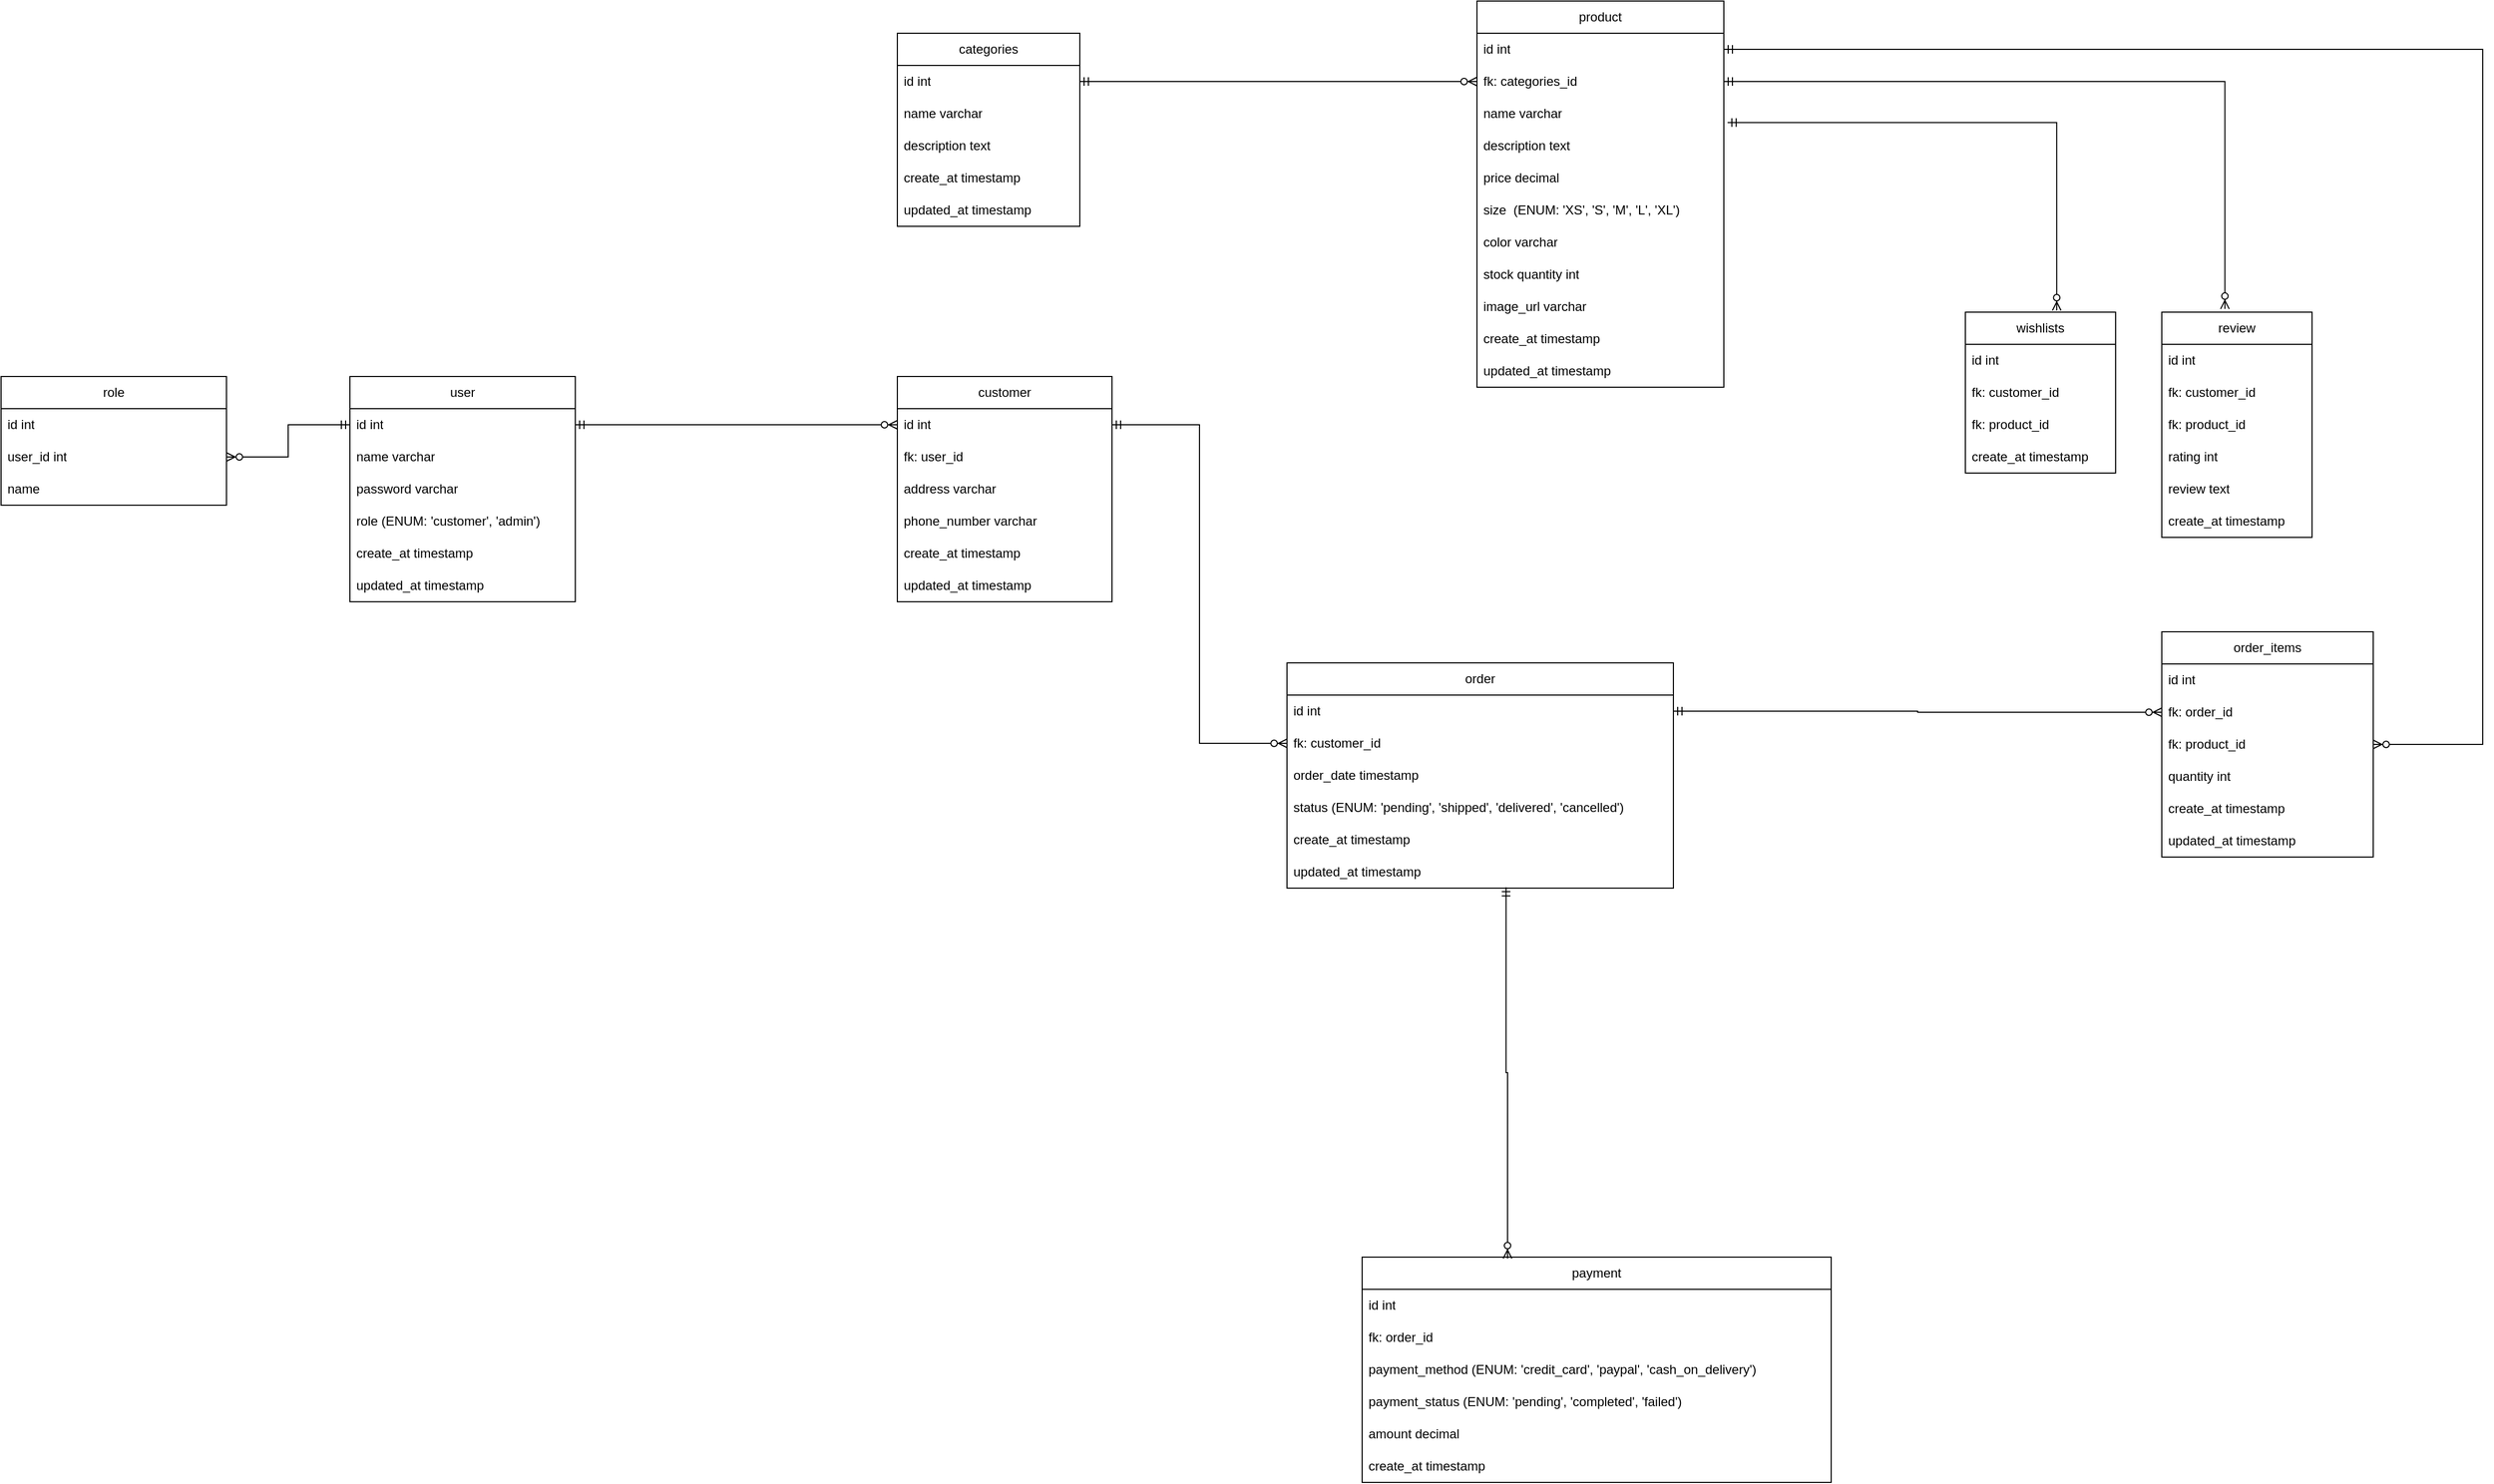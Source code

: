 <mxfile>
    <diagram name="Page-1" id="2ucqEX4kBx3kBsvesbxp">
        <mxGraphModel dx="1732" dy="632" grid="0" gridSize="10" guides="1" tooltips="1" connect="1" arrows="1" fold="1" page="0" pageScale="1" pageWidth="850" pageHeight="1100" math="0" shadow="0">
            <root>
                <mxCell id="0"/>
                <mxCell id="1" parent="0"/>
                <mxCell id="3rfZBFoBt5_baUSDLI07-3" value="user" style="swimlane;fontStyle=0;childLayout=stackLayout;horizontal=1;startSize=30;horizontalStack=0;resizeParent=1;resizeParentMax=0;resizeLast=0;collapsible=1;marginBottom=0;whiteSpace=wrap;html=1;" parent="1" vertex="1">
                    <mxGeometry x="-550" y="600" width="210" height="210" as="geometry"/>
                </mxCell>
                <mxCell id="3rfZBFoBt5_baUSDLI07-4" value="id int" style="text;strokeColor=none;fillColor=none;align=left;verticalAlign=middle;spacingLeft=4;spacingRight=4;overflow=hidden;points=[[0,0.5],[1,0.5]];portConstraint=eastwest;rotatable=0;whiteSpace=wrap;html=1;" parent="3rfZBFoBt5_baUSDLI07-3" vertex="1">
                    <mxGeometry y="30" width="210" height="30" as="geometry"/>
                </mxCell>
                <mxCell id="3rfZBFoBt5_baUSDLI07-5" value="name varchar" style="text;strokeColor=none;fillColor=none;align=left;verticalAlign=middle;spacingLeft=4;spacingRight=4;overflow=hidden;points=[[0,0.5],[1,0.5]];portConstraint=eastwest;rotatable=0;whiteSpace=wrap;html=1;" parent="3rfZBFoBt5_baUSDLI07-3" vertex="1">
                    <mxGeometry y="60" width="210" height="30" as="geometry"/>
                </mxCell>
                <mxCell id="3rfZBFoBt5_baUSDLI07-6" value="password varchar" style="text;strokeColor=none;fillColor=none;align=left;verticalAlign=middle;spacingLeft=4;spacingRight=4;overflow=hidden;points=[[0,0.5],[1,0.5]];portConstraint=eastwest;rotatable=0;whiteSpace=wrap;html=1;" parent="3rfZBFoBt5_baUSDLI07-3" vertex="1">
                    <mxGeometry y="90" width="210" height="30" as="geometry"/>
                </mxCell>
                <mxCell id="3rfZBFoBt5_baUSDLI07-7" value="role&amp;nbsp;(ENUM: 'customer', 'admin') " style="text;strokeColor=none;fillColor=none;align=left;verticalAlign=middle;spacingLeft=4;spacingRight=4;overflow=hidden;points=[[0,0.5],[1,0.5]];portConstraint=eastwest;rotatable=0;whiteSpace=wrap;html=1;" parent="3rfZBFoBt5_baUSDLI07-3" vertex="1">
                    <mxGeometry y="120" width="210" height="30" as="geometry"/>
                </mxCell>
                <mxCell id="3rfZBFoBt5_baUSDLI07-8" value="create_at timestamp" style="text;strokeColor=none;fillColor=none;align=left;verticalAlign=middle;spacingLeft=4;spacingRight=4;overflow=hidden;points=[[0,0.5],[1,0.5]];portConstraint=eastwest;rotatable=0;whiteSpace=wrap;html=1;" parent="3rfZBFoBt5_baUSDLI07-3" vertex="1">
                    <mxGeometry y="150" width="210" height="30" as="geometry"/>
                </mxCell>
                <mxCell id="3rfZBFoBt5_baUSDLI07-9" value="updated_at timestamp" style="text;strokeColor=none;fillColor=none;align=left;verticalAlign=middle;spacingLeft=4;spacingRight=4;overflow=hidden;points=[[0,0.5],[1,0.5]];portConstraint=eastwest;rotatable=0;whiteSpace=wrap;html=1;" parent="3rfZBFoBt5_baUSDLI07-3" vertex="1">
                    <mxGeometry y="180" width="210" height="30" as="geometry"/>
                </mxCell>
                <mxCell id="3rfZBFoBt5_baUSDLI07-10" value="product" style="swimlane;fontStyle=0;childLayout=stackLayout;horizontal=1;startSize=30;horizontalStack=0;resizeParent=1;resizeParentMax=0;resizeLast=0;collapsible=1;marginBottom=0;whiteSpace=wrap;html=1;" parent="1" vertex="1">
                    <mxGeometry x="500" y="250" width="230" height="360" as="geometry"/>
                </mxCell>
                <mxCell id="3rfZBFoBt5_baUSDLI07-11" value="id int" style="text;strokeColor=none;fillColor=none;align=left;verticalAlign=middle;spacingLeft=4;spacingRight=4;overflow=hidden;points=[[0,0.5],[1,0.5]];portConstraint=eastwest;rotatable=0;whiteSpace=wrap;html=1;" parent="3rfZBFoBt5_baUSDLI07-10" vertex="1">
                    <mxGeometry y="30" width="230" height="30" as="geometry"/>
                </mxCell>
                <mxCell id="3rfZBFoBt5_baUSDLI07-16" value="fk: categories_id" style="text;strokeColor=none;fillColor=none;align=left;verticalAlign=middle;spacingLeft=4;spacingRight=4;overflow=hidden;points=[[0,0.5],[1,0.5]];portConstraint=eastwest;rotatable=0;whiteSpace=wrap;html=1;" parent="3rfZBFoBt5_baUSDLI07-10" vertex="1">
                    <mxGeometry y="60" width="230" height="30" as="geometry"/>
                </mxCell>
                <mxCell id="3rfZBFoBt5_baUSDLI07-13" value="name varchar" style="text;strokeColor=none;fillColor=none;align=left;verticalAlign=middle;spacingLeft=4;spacingRight=4;overflow=hidden;points=[[0,0.5],[1,0.5]];portConstraint=eastwest;rotatable=0;whiteSpace=wrap;html=1;" parent="3rfZBFoBt5_baUSDLI07-10" vertex="1">
                    <mxGeometry y="90" width="230" height="30" as="geometry"/>
                </mxCell>
                <mxCell id="3rfZBFoBt5_baUSDLI07-14" value="description text" style="text;strokeColor=none;fillColor=none;align=left;verticalAlign=middle;spacingLeft=4;spacingRight=4;overflow=hidden;points=[[0,0.5],[1,0.5]];portConstraint=eastwest;rotatable=0;whiteSpace=wrap;html=1;" parent="3rfZBFoBt5_baUSDLI07-10" vertex="1">
                    <mxGeometry y="120" width="230" height="30" as="geometry"/>
                </mxCell>
                <mxCell id="3rfZBFoBt5_baUSDLI07-15" value="price decimal" style="text;strokeColor=none;fillColor=none;align=left;verticalAlign=middle;spacingLeft=4;spacingRight=4;overflow=hidden;points=[[0,0.5],[1,0.5]];portConstraint=eastwest;rotatable=0;whiteSpace=wrap;html=1;" parent="3rfZBFoBt5_baUSDLI07-10" vertex="1">
                    <mxGeometry y="150" width="230" height="30" as="geometry"/>
                </mxCell>
                <mxCell id="3rfZBFoBt5_baUSDLI07-38" value="size&amp;nbsp; (ENUM: 'XS', 'S', 'M', 'L', 'XL')" style="text;strokeColor=none;fillColor=none;align=left;verticalAlign=middle;spacingLeft=4;spacingRight=4;overflow=hidden;points=[[0,0.5],[1,0.5]];portConstraint=eastwest;rotatable=0;whiteSpace=wrap;html=1;" parent="3rfZBFoBt5_baUSDLI07-10" vertex="1">
                    <mxGeometry y="180" width="230" height="30" as="geometry"/>
                </mxCell>
                <mxCell id="3rfZBFoBt5_baUSDLI07-39" value="color varchar" style="text;strokeColor=none;fillColor=none;align=left;verticalAlign=middle;spacingLeft=4;spacingRight=4;overflow=hidden;points=[[0,0.5],[1,0.5]];portConstraint=eastwest;rotatable=0;whiteSpace=wrap;html=1;" parent="3rfZBFoBt5_baUSDLI07-10" vertex="1">
                    <mxGeometry y="210" width="230" height="30" as="geometry"/>
                </mxCell>
                <mxCell id="3rfZBFoBt5_baUSDLI07-40" value="stock quantity int" style="text;strokeColor=none;fillColor=none;align=left;verticalAlign=middle;spacingLeft=4;spacingRight=4;overflow=hidden;points=[[0,0.5],[1,0.5]];portConstraint=eastwest;rotatable=0;whiteSpace=wrap;html=1;" parent="3rfZBFoBt5_baUSDLI07-10" vertex="1">
                    <mxGeometry y="240" width="230" height="30" as="geometry"/>
                </mxCell>
                <mxCell id="3rfZBFoBt5_baUSDLI07-41" value="image_url varchar" style="text;strokeColor=none;fillColor=none;align=left;verticalAlign=middle;spacingLeft=4;spacingRight=4;overflow=hidden;points=[[0,0.5],[1,0.5]];portConstraint=eastwest;rotatable=0;whiteSpace=wrap;html=1;" parent="3rfZBFoBt5_baUSDLI07-10" vertex="1">
                    <mxGeometry y="270" width="230" height="30" as="geometry"/>
                </mxCell>
                <mxCell id="3rfZBFoBt5_baUSDLI07-43" value="create_at timestamp" style="text;strokeColor=none;fillColor=none;align=left;verticalAlign=middle;spacingLeft=4;spacingRight=4;overflow=hidden;points=[[0,0.5],[1,0.5]];portConstraint=eastwest;rotatable=0;whiteSpace=wrap;html=1;" parent="3rfZBFoBt5_baUSDLI07-10" vertex="1">
                    <mxGeometry y="300" width="230" height="30" as="geometry"/>
                </mxCell>
                <mxCell id="3rfZBFoBt5_baUSDLI07-44" value="updated_at timestamp" style="text;strokeColor=none;fillColor=none;align=left;verticalAlign=middle;spacingLeft=4;spacingRight=4;overflow=hidden;points=[[0,0.5],[1,0.5]];portConstraint=eastwest;rotatable=0;whiteSpace=wrap;html=1;" parent="3rfZBFoBt5_baUSDLI07-10" vertex="1">
                    <mxGeometry y="330" width="230" height="30" as="geometry"/>
                </mxCell>
                <mxCell id="3rfZBFoBt5_baUSDLI07-17" value="categories" style="swimlane;fontStyle=0;childLayout=stackLayout;horizontal=1;startSize=30;horizontalStack=0;resizeParent=1;resizeParentMax=0;resizeLast=0;collapsible=1;marginBottom=0;whiteSpace=wrap;html=1;" parent="1" vertex="1">
                    <mxGeometry x="-40" y="280" width="170" height="180" as="geometry"/>
                </mxCell>
                <mxCell id="3rfZBFoBt5_baUSDLI07-18" value="id int" style="text;strokeColor=none;fillColor=none;align=left;verticalAlign=middle;spacingLeft=4;spacingRight=4;overflow=hidden;points=[[0,0.5],[1,0.5]];portConstraint=eastwest;rotatable=0;whiteSpace=wrap;html=1;" parent="3rfZBFoBt5_baUSDLI07-17" vertex="1">
                    <mxGeometry y="30" width="170" height="30" as="geometry"/>
                </mxCell>
                <mxCell id="3rfZBFoBt5_baUSDLI07-19" value="name varchar" style="text;strokeColor=none;fillColor=none;align=left;verticalAlign=middle;spacingLeft=4;spacingRight=4;overflow=hidden;points=[[0,0.5],[1,0.5]];portConstraint=eastwest;rotatable=0;whiteSpace=wrap;html=1;" parent="3rfZBFoBt5_baUSDLI07-17" vertex="1">
                    <mxGeometry y="60" width="170" height="30" as="geometry"/>
                </mxCell>
                <mxCell id="3rfZBFoBt5_baUSDLI07-20" value="description text" style="text;strokeColor=none;fillColor=none;align=left;verticalAlign=middle;spacingLeft=4;spacingRight=4;overflow=hidden;points=[[0,0.5],[1,0.5]];portConstraint=eastwest;rotatable=0;whiteSpace=wrap;html=1;" parent="3rfZBFoBt5_baUSDLI07-17" vertex="1">
                    <mxGeometry y="90" width="170" height="30" as="geometry"/>
                </mxCell>
                <mxCell id="3rfZBFoBt5_baUSDLI07-21" value="create_at timestamp" style="text;strokeColor=none;fillColor=none;align=left;verticalAlign=middle;spacingLeft=4;spacingRight=4;overflow=hidden;points=[[0,0.5],[1,0.5]];portConstraint=eastwest;rotatable=0;whiteSpace=wrap;html=1;" parent="3rfZBFoBt5_baUSDLI07-17" vertex="1">
                    <mxGeometry y="120" width="170" height="30" as="geometry"/>
                </mxCell>
                <mxCell id="3rfZBFoBt5_baUSDLI07-22" value="updated_at timestamp" style="text;strokeColor=none;fillColor=none;align=left;verticalAlign=middle;spacingLeft=4;spacingRight=4;overflow=hidden;points=[[0,0.5],[1,0.5]];portConstraint=eastwest;rotatable=0;whiteSpace=wrap;html=1;" parent="3rfZBFoBt5_baUSDLI07-17" vertex="1">
                    <mxGeometry y="150" width="170" height="30" as="geometry"/>
                </mxCell>
                <mxCell id="3rfZBFoBt5_baUSDLI07-37" value="" style="edgeStyle=orthogonalEdgeStyle;fontSize=12;html=1;endArrow=ERzeroToMany;startArrow=ERmandOne;rounded=0;entryX=0;entryY=0.5;entryDx=0;entryDy=0;exitX=1;exitY=0.5;exitDx=0;exitDy=0;" parent="1" source="3rfZBFoBt5_baUSDLI07-18" target="3rfZBFoBt5_baUSDLI07-16" edge="1">
                    <mxGeometry width="100" height="100" relative="1" as="geometry">
                        <mxPoint x="370" y="540" as="sourcePoint"/>
                        <mxPoint x="510" y="470" as="targetPoint"/>
                    </mxGeometry>
                </mxCell>
                <mxCell id="3rfZBFoBt5_baUSDLI07-45" value="customer" style="swimlane;fontStyle=0;childLayout=stackLayout;horizontal=1;startSize=30;horizontalStack=0;resizeParent=1;resizeParentMax=0;resizeLast=0;collapsible=1;marginBottom=0;whiteSpace=wrap;html=1;" parent="1" vertex="1">
                    <mxGeometry x="-40" y="600" width="200" height="210" as="geometry"/>
                </mxCell>
                <mxCell id="3rfZBFoBt5_baUSDLI07-46" value="id int" style="text;strokeColor=none;fillColor=none;align=left;verticalAlign=middle;spacingLeft=4;spacingRight=4;overflow=hidden;points=[[0,0.5],[1,0.5]];portConstraint=eastwest;rotatable=0;whiteSpace=wrap;html=1;" parent="3rfZBFoBt5_baUSDLI07-45" vertex="1">
                    <mxGeometry y="30" width="200" height="30" as="geometry"/>
                </mxCell>
                <mxCell id="3rfZBFoBt5_baUSDLI07-52" value="fk: user_id" style="text;strokeColor=none;fillColor=none;align=left;verticalAlign=middle;spacingLeft=4;spacingRight=4;overflow=hidden;points=[[0,0.5],[1,0.5]];portConstraint=eastwest;rotatable=0;whiteSpace=wrap;html=1;" parent="3rfZBFoBt5_baUSDLI07-45" vertex="1">
                    <mxGeometry y="60" width="200" height="30" as="geometry"/>
                </mxCell>
                <mxCell id="3rfZBFoBt5_baUSDLI07-47" value="address varchar" style="text;strokeColor=none;fillColor=none;align=left;verticalAlign=middle;spacingLeft=4;spacingRight=4;overflow=hidden;points=[[0,0.5],[1,0.5]];portConstraint=eastwest;rotatable=0;whiteSpace=wrap;html=1;" parent="3rfZBFoBt5_baUSDLI07-45" vertex="1">
                    <mxGeometry y="90" width="200" height="30" as="geometry"/>
                </mxCell>
                <mxCell id="3rfZBFoBt5_baUSDLI07-48" value="phone_number varchar" style="text;strokeColor=none;fillColor=none;align=left;verticalAlign=middle;spacingLeft=4;spacingRight=4;overflow=hidden;points=[[0,0.5],[1,0.5]];portConstraint=eastwest;rotatable=0;whiteSpace=wrap;html=1;" parent="3rfZBFoBt5_baUSDLI07-45" vertex="1">
                    <mxGeometry y="120" width="200" height="30" as="geometry"/>
                </mxCell>
                <mxCell id="3rfZBFoBt5_baUSDLI07-50" value="create_at timestamp" style="text;strokeColor=none;fillColor=none;align=left;verticalAlign=middle;spacingLeft=4;spacingRight=4;overflow=hidden;points=[[0,0.5],[1,0.5]];portConstraint=eastwest;rotatable=0;whiteSpace=wrap;html=1;" parent="3rfZBFoBt5_baUSDLI07-45" vertex="1">
                    <mxGeometry y="150" width="200" height="30" as="geometry"/>
                </mxCell>
                <mxCell id="3rfZBFoBt5_baUSDLI07-51" value="updated_at timestamp" style="text;strokeColor=none;fillColor=none;align=left;verticalAlign=middle;spacingLeft=4;spacingRight=4;overflow=hidden;points=[[0,0.5],[1,0.5]];portConstraint=eastwest;rotatable=0;whiteSpace=wrap;html=1;" parent="3rfZBFoBt5_baUSDLI07-45" vertex="1">
                    <mxGeometry y="180" width="200" height="30" as="geometry"/>
                </mxCell>
                <mxCell id="3rfZBFoBt5_baUSDLI07-53" value="" style="edgeStyle=orthogonalEdgeStyle;fontSize=12;html=1;endArrow=ERzeroToMany;startArrow=ERmandOne;rounded=0;entryX=0;entryY=0.5;entryDx=0;entryDy=0;exitX=1;exitY=0.5;exitDx=0;exitDy=0;" parent="1" source="3rfZBFoBt5_baUSDLI07-4" target="3rfZBFoBt5_baUSDLI07-46" edge="1">
                    <mxGeometry width="100" height="100" relative="1" as="geometry">
                        <mxPoint x="410" y="610" as="sourcePoint"/>
                        <mxPoint x="515" y="740" as="targetPoint"/>
                    </mxGeometry>
                </mxCell>
                <mxCell id="3rfZBFoBt5_baUSDLI07-55" value="order" style="swimlane;fontStyle=0;childLayout=stackLayout;horizontal=1;startSize=30;horizontalStack=0;resizeParent=1;resizeParentMax=0;resizeLast=0;collapsible=1;marginBottom=0;whiteSpace=wrap;html=1;" parent="1" vertex="1">
                    <mxGeometry x="323" y="867" width="360" height="210" as="geometry"/>
                </mxCell>
                <mxCell id="3rfZBFoBt5_baUSDLI07-56" value="id int" style="text;strokeColor=none;fillColor=none;align=left;verticalAlign=middle;spacingLeft=4;spacingRight=4;overflow=hidden;points=[[0,0.5],[1,0.5]];portConstraint=eastwest;rotatable=0;whiteSpace=wrap;html=1;" parent="3rfZBFoBt5_baUSDLI07-55" vertex="1">
                    <mxGeometry y="30" width="360" height="30" as="geometry"/>
                </mxCell>
                <mxCell id="3rfZBFoBt5_baUSDLI07-57" value="fk: customer_id" style="text;strokeColor=none;fillColor=none;align=left;verticalAlign=middle;spacingLeft=4;spacingRight=4;overflow=hidden;points=[[0,0.5],[1,0.5]];portConstraint=eastwest;rotatable=0;whiteSpace=wrap;html=1;" parent="3rfZBFoBt5_baUSDLI07-55" vertex="1">
                    <mxGeometry y="60" width="360" height="30" as="geometry"/>
                </mxCell>
                <mxCell id="3rfZBFoBt5_baUSDLI07-58" value="order_date timestamp" style="text;strokeColor=none;fillColor=none;align=left;verticalAlign=middle;spacingLeft=4;spacingRight=4;overflow=hidden;points=[[0,0.5],[1,0.5]];portConstraint=eastwest;rotatable=0;whiteSpace=wrap;html=1;" parent="3rfZBFoBt5_baUSDLI07-55" vertex="1">
                    <mxGeometry y="90" width="360" height="30" as="geometry"/>
                </mxCell>
                <mxCell id="3rfZBFoBt5_baUSDLI07-59" value="status&amp;nbsp;(ENUM: 'pending', 'shipped', 'delivered', 'cancelled')" style="text;strokeColor=none;fillColor=none;align=left;verticalAlign=middle;spacingLeft=4;spacingRight=4;overflow=hidden;points=[[0,0.5],[1,0.5]];portConstraint=eastwest;rotatable=0;whiteSpace=wrap;html=1;" parent="3rfZBFoBt5_baUSDLI07-55" vertex="1">
                    <mxGeometry y="120" width="360" height="30" as="geometry"/>
                </mxCell>
                <mxCell id="3rfZBFoBt5_baUSDLI07-62" value="create_at timestamp" style="text;strokeColor=none;fillColor=none;align=left;verticalAlign=middle;spacingLeft=4;spacingRight=4;overflow=hidden;points=[[0,0.5],[1,0.5]];portConstraint=eastwest;rotatable=0;whiteSpace=wrap;html=1;" parent="3rfZBFoBt5_baUSDLI07-55" vertex="1">
                    <mxGeometry y="150" width="360" height="30" as="geometry"/>
                </mxCell>
                <mxCell id="3rfZBFoBt5_baUSDLI07-63" value="updated_at timestamp" style="text;strokeColor=none;fillColor=none;align=left;verticalAlign=middle;spacingLeft=4;spacingRight=4;overflow=hidden;points=[[0,0.5],[1,0.5]];portConstraint=eastwest;rotatable=0;whiteSpace=wrap;html=1;" parent="3rfZBFoBt5_baUSDLI07-55" vertex="1">
                    <mxGeometry y="180" width="360" height="30" as="geometry"/>
                </mxCell>
                <mxCell id="3rfZBFoBt5_baUSDLI07-64" value="" style="edgeStyle=orthogonalEdgeStyle;fontSize=12;html=1;endArrow=ERzeroToMany;startArrow=ERmandOne;rounded=0;entryX=0;entryY=0.5;entryDx=0;entryDy=0;exitX=1;exitY=0.5;exitDx=0;exitDy=0;" parent="1" source="3rfZBFoBt5_baUSDLI07-46" target="3rfZBFoBt5_baUSDLI07-57" edge="1">
                    <mxGeometry width="100" height="100" relative="1" as="geometry">
                        <mxPoint x="190" y="645" as="sourcePoint"/>
                        <mxPoint x="260" y="845" as="targetPoint"/>
                    </mxGeometry>
                </mxCell>
                <mxCell id="3rfZBFoBt5_baUSDLI07-73" value="order_items" style="swimlane;fontStyle=0;childLayout=stackLayout;horizontal=1;startSize=30;horizontalStack=0;resizeParent=1;resizeParentMax=0;resizeLast=0;collapsible=1;marginBottom=0;whiteSpace=wrap;html=1;" parent="1" vertex="1">
                    <mxGeometry x="1138" y="838" width="197" height="210" as="geometry"/>
                </mxCell>
                <mxCell id="3rfZBFoBt5_baUSDLI07-74" value="id int" style="text;strokeColor=none;fillColor=none;align=left;verticalAlign=middle;spacingLeft=4;spacingRight=4;overflow=hidden;points=[[0,0.5],[1,0.5]];portConstraint=eastwest;rotatable=0;whiteSpace=wrap;html=1;" parent="3rfZBFoBt5_baUSDLI07-73" vertex="1">
                    <mxGeometry y="30" width="197" height="30" as="geometry"/>
                </mxCell>
                <mxCell id="3rfZBFoBt5_baUSDLI07-75" value="fk: order_id" style="text;strokeColor=none;fillColor=none;align=left;verticalAlign=middle;spacingLeft=4;spacingRight=4;overflow=hidden;points=[[0,0.5],[1,0.5]];portConstraint=eastwest;rotatable=0;whiteSpace=wrap;html=1;" parent="3rfZBFoBt5_baUSDLI07-73" vertex="1">
                    <mxGeometry y="60" width="197" height="30" as="geometry"/>
                </mxCell>
                <mxCell id="3rfZBFoBt5_baUSDLI07-76" value="fk: product_id" style="text;strokeColor=none;fillColor=none;align=left;verticalAlign=middle;spacingLeft=4;spacingRight=4;overflow=hidden;points=[[0,0.5],[1,0.5]];portConstraint=eastwest;rotatable=0;whiteSpace=wrap;html=1;" parent="3rfZBFoBt5_baUSDLI07-73" vertex="1">
                    <mxGeometry y="90" width="197" height="30" as="geometry"/>
                </mxCell>
                <mxCell id="3rfZBFoBt5_baUSDLI07-78" value="quantity int" style="text;strokeColor=none;fillColor=none;align=left;verticalAlign=middle;spacingLeft=4;spacingRight=4;overflow=hidden;points=[[0,0.5],[1,0.5]];portConstraint=eastwest;rotatable=0;whiteSpace=wrap;html=1;" parent="3rfZBFoBt5_baUSDLI07-73" vertex="1">
                    <mxGeometry y="120" width="197" height="30" as="geometry"/>
                </mxCell>
                <mxCell id="3rfZBFoBt5_baUSDLI07-80" value="create_at timestamp" style="text;strokeColor=none;fillColor=none;align=left;verticalAlign=middle;spacingLeft=4;spacingRight=4;overflow=hidden;points=[[0,0.5],[1,0.5]];portConstraint=eastwest;rotatable=0;whiteSpace=wrap;html=1;" parent="3rfZBFoBt5_baUSDLI07-73" vertex="1">
                    <mxGeometry y="150" width="197" height="30" as="geometry"/>
                </mxCell>
                <mxCell id="3rfZBFoBt5_baUSDLI07-81" value="updated_at timestamp" style="text;strokeColor=none;fillColor=none;align=left;verticalAlign=middle;spacingLeft=4;spacingRight=4;overflow=hidden;points=[[0,0.5],[1,0.5]];portConstraint=eastwest;rotatable=0;whiteSpace=wrap;html=1;" parent="3rfZBFoBt5_baUSDLI07-73" vertex="1">
                    <mxGeometry y="180" width="197" height="30" as="geometry"/>
                </mxCell>
                <mxCell id="3rfZBFoBt5_baUSDLI07-82" value="" style="edgeStyle=orthogonalEdgeStyle;fontSize=12;html=1;endArrow=ERzeroToMany;startArrow=ERmandOne;rounded=0;entryX=1;entryY=0.5;entryDx=0;entryDy=0;exitX=1;exitY=0.5;exitDx=0;exitDy=0;" parent="1" source="3rfZBFoBt5_baUSDLI07-11" target="3rfZBFoBt5_baUSDLI07-76" edge="1">
                    <mxGeometry width="100" height="100" relative="1" as="geometry">
                        <mxPoint x="807" y="335" as="sourcePoint"/>
                        <mxPoint x="1177" y="335" as="targetPoint"/>
                        <Array as="points">
                            <mxPoint x="1437" y="295"/>
                            <mxPoint x="1437" y="943"/>
                        </Array>
                    </mxGeometry>
                </mxCell>
                <mxCell id="3rfZBFoBt5_baUSDLI07-84" value="review" style="swimlane;fontStyle=0;childLayout=stackLayout;horizontal=1;startSize=30;horizontalStack=0;resizeParent=1;resizeParentMax=0;resizeLast=0;collapsible=1;marginBottom=0;whiteSpace=wrap;html=1;" parent="1" vertex="1">
                    <mxGeometry x="1138" y="540" width="140" height="210" as="geometry"/>
                </mxCell>
                <mxCell id="3rfZBFoBt5_baUSDLI07-85" value="id int" style="text;strokeColor=none;fillColor=none;align=left;verticalAlign=middle;spacingLeft=4;spacingRight=4;overflow=hidden;points=[[0,0.5],[1,0.5]];portConstraint=eastwest;rotatable=0;whiteSpace=wrap;html=1;" parent="3rfZBFoBt5_baUSDLI07-84" vertex="1">
                    <mxGeometry y="30" width="140" height="30" as="geometry"/>
                </mxCell>
                <mxCell id="3rfZBFoBt5_baUSDLI07-86" value="fk: customer_id" style="text;strokeColor=none;fillColor=none;align=left;verticalAlign=middle;spacingLeft=4;spacingRight=4;overflow=hidden;points=[[0,0.5],[1,0.5]];portConstraint=eastwest;rotatable=0;whiteSpace=wrap;html=1;" parent="3rfZBFoBt5_baUSDLI07-84" vertex="1">
                    <mxGeometry y="60" width="140" height="30" as="geometry"/>
                </mxCell>
                <mxCell id="3rfZBFoBt5_baUSDLI07-87" value="fk: product_id" style="text;strokeColor=none;fillColor=none;align=left;verticalAlign=middle;spacingLeft=4;spacingRight=4;overflow=hidden;points=[[0,0.5],[1,0.5]];portConstraint=eastwest;rotatable=0;whiteSpace=wrap;html=1;" parent="3rfZBFoBt5_baUSDLI07-84" vertex="1">
                    <mxGeometry y="90" width="140" height="30" as="geometry"/>
                </mxCell>
                <mxCell id="3rfZBFoBt5_baUSDLI07-88" value="rating int" style="text;strokeColor=none;fillColor=none;align=left;verticalAlign=middle;spacingLeft=4;spacingRight=4;overflow=hidden;points=[[0,0.5],[1,0.5]];portConstraint=eastwest;rotatable=0;whiteSpace=wrap;html=1;" parent="3rfZBFoBt5_baUSDLI07-84" vertex="1">
                    <mxGeometry y="120" width="140" height="30" as="geometry"/>
                </mxCell>
                <mxCell id="3rfZBFoBt5_baUSDLI07-89" value="review text" style="text;strokeColor=none;fillColor=none;align=left;verticalAlign=middle;spacingLeft=4;spacingRight=4;overflow=hidden;points=[[0,0.5],[1,0.5]];portConstraint=eastwest;rotatable=0;whiteSpace=wrap;html=1;" parent="3rfZBFoBt5_baUSDLI07-84" vertex="1">
                    <mxGeometry y="150" width="140" height="30" as="geometry"/>
                </mxCell>
                <mxCell id="3rfZBFoBt5_baUSDLI07-90" value="create_at timestamp" style="text;strokeColor=none;fillColor=none;align=left;verticalAlign=middle;spacingLeft=4;spacingRight=4;overflow=hidden;points=[[0,0.5],[1,0.5]];portConstraint=eastwest;rotatable=0;whiteSpace=wrap;html=1;" parent="3rfZBFoBt5_baUSDLI07-84" vertex="1">
                    <mxGeometry y="180" width="140" height="30" as="geometry"/>
                </mxCell>
                <mxCell id="3rfZBFoBt5_baUSDLI07-91" value="" style="edgeStyle=orthogonalEdgeStyle;fontSize=12;html=1;endArrow=ERzeroToMany;startArrow=ERmandOne;rounded=0;entryX=0.42;entryY=-0.014;entryDx=0;entryDy=0;exitX=1;exitY=0.5;exitDx=0;exitDy=0;entryPerimeter=0;" parent="1" source="3rfZBFoBt5_baUSDLI07-16" target="3rfZBFoBt5_baUSDLI07-84" edge="1">
                    <mxGeometry width="100" height="100" relative="1" as="geometry">
                        <mxPoint x="740" y="305" as="sourcePoint"/>
                        <mxPoint x="1345" y="953" as="targetPoint"/>
                    </mxGeometry>
                </mxCell>
                <mxCell id="3rfZBFoBt5_baUSDLI07-92" value="wishlists" style="swimlane;fontStyle=0;childLayout=stackLayout;horizontal=1;startSize=30;horizontalStack=0;resizeParent=1;resizeParentMax=0;resizeLast=0;collapsible=1;marginBottom=0;whiteSpace=wrap;html=1;" parent="1" vertex="1">
                    <mxGeometry x="955" y="540" width="140" height="150" as="geometry"/>
                </mxCell>
                <mxCell id="3rfZBFoBt5_baUSDLI07-93" value="id int" style="text;strokeColor=none;fillColor=none;align=left;verticalAlign=middle;spacingLeft=4;spacingRight=4;overflow=hidden;points=[[0,0.5],[1,0.5]];portConstraint=eastwest;rotatable=0;whiteSpace=wrap;html=1;" parent="3rfZBFoBt5_baUSDLI07-92" vertex="1">
                    <mxGeometry y="30" width="140" height="30" as="geometry"/>
                </mxCell>
                <mxCell id="3rfZBFoBt5_baUSDLI07-94" value="fk: customer_id" style="text;strokeColor=none;fillColor=none;align=left;verticalAlign=middle;spacingLeft=4;spacingRight=4;overflow=hidden;points=[[0,0.5],[1,0.5]];portConstraint=eastwest;rotatable=0;whiteSpace=wrap;html=1;" parent="3rfZBFoBt5_baUSDLI07-92" vertex="1">
                    <mxGeometry y="60" width="140" height="30" as="geometry"/>
                </mxCell>
                <mxCell id="3rfZBFoBt5_baUSDLI07-95" value="fk: product_id" style="text;strokeColor=none;fillColor=none;align=left;verticalAlign=middle;spacingLeft=4;spacingRight=4;overflow=hidden;points=[[0,0.5],[1,0.5]];portConstraint=eastwest;rotatable=0;whiteSpace=wrap;html=1;" parent="3rfZBFoBt5_baUSDLI07-92" vertex="1">
                    <mxGeometry y="90" width="140" height="30" as="geometry"/>
                </mxCell>
                <mxCell id="3rfZBFoBt5_baUSDLI07-96" value="create_at timestamp" style="text;strokeColor=none;fillColor=none;align=left;verticalAlign=middle;spacingLeft=4;spacingRight=4;overflow=hidden;points=[[0,0.5],[1,0.5]];portConstraint=eastwest;rotatable=0;whiteSpace=wrap;html=1;" parent="3rfZBFoBt5_baUSDLI07-92" vertex="1">
                    <mxGeometry y="120" width="140" height="30" as="geometry"/>
                </mxCell>
                <mxCell id="3rfZBFoBt5_baUSDLI07-97" value="" style="edgeStyle=orthogonalEdgeStyle;fontSize=12;html=1;endArrow=ERzeroToMany;startArrow=ERmandOne;rounded=0;entryX=0.608;entryY=-0.01;entryDx=0;entryDy=0;exitX=1.015;exitY=0.775;exitDx=0;exitDy=0;entryPerimeter=0;exitPerimeter=0;" parent="1" source="3rfZBFoBt5_baUSDLI07-13" target="3rfZBFoBt5_baUSDLI07-92" edge="1">
                    <mxGeometry width="100" height="100" relative="1" as="geometry">
                        <mxPoint x="740" y="335" as="sourcePoint"/>
                        <mxPoint x="983" y="580" as="targetPoint"/>
                    </mxGeometry>
                </mxCell>
                <mxCell id="3rfZBFoBt5_baUSDLI07-98" value="payment" style="swimlane;fontStyle=0;childLayout=stackLayout;horizontal=1;startSize=30;horizontalStack=0;resizeParent=1;resizeParentMax=0;resizeLast=0;collapsible=1;marginBottom=0;whiteSpace=wrap;html=1;" parent="1" vertex="1">
                    <mxGeometry x="393" y="1421" width="437" height="210" as="geometry"/>
                </mxCell>
                <mxCell id="3rfZBFoBt5_baUSDLI07-99" value="id int" style="text;strokeColor=none;fillColor=none;align=left;verticalAlign=middle;spacingLeft=4;spacingRight=4;overflow=hidden;points=[[0,0.5],[1,0.5]];portConstraint=eastwest;rotatable=0;whiteSpace=wrap;html=1;" parent="3rfZBFoBt5_baUSDLI07-98" vertex="1">
                    <mxGeometry y="30" width="437" height="30" as="geometry"/>
                </mxCell>
                <mxCell id="3rfZBFoBt5_baUSDLI07-100" value="fk: order_id" style="text;strokeColor=none;fillColor=none;align=left;verticalAlign=middle;spacingLeft=4;spacingRight=4;overflow=hidden;points=[[0,0.5],[1,0.5]];portConstraint=eastwest;rotatable=0;whiteSpace=wrap;html=1;" parent="3rfZBFoBt5_baUSDLI07-98" vertex="1">
                    <mxGeometry y="60" width="437" height="30" as="geometry"/>
                </mxCell>
                <mxCell id="3rfZBFoBt5_baUSDLI07-101" value="payment_method (ENUM: 'credit_card', 'paypal', 'cash_on_delivery')" style="text;strokeColor=none;fillColor=none;align=left;verticalAlign=middle;spacingLeft=4;spacingRight=4;overflow=hidden;points=[[0,0.5],[1,0.5]];portConstraint=eastwest;rotatable=0;whiteSpace=wrap;html=1;" parent="3rfZBFoBt5_baUSDLI07-98" vertex="1">
                    <mxGeometry y="90" width="437" height="30" as="geometry"/>
                </mxCell>
                <mxCell id="3rfZBFoBt5_baUSDLI07-103" value="payment_status (ENUM: 'pending', 'completed', 'failed')" style="text;strokeColor=none;fillColor=none;align=left;verticalAlign=middle;spacingLeft=4;spacingRight=4;overflow=hidden;points=[[0,0.5],[1,0.5]];portConstraint=eastwest;rotatable=0;whiteSpace=wrap;html=1;" parent="3rfZBFoBt5_baUSDLI07-98" vertex="1">
                    <mxGeometry y="120" width="437" height="30" as="geometry"/>
                </mxCell>
                <mxCell id="3rfZBFoBt5_baUSDLI07-104" value="amount decimal" style="text;strokeColor=none;fillColor=none;align=left;verticalAlign=middle;spacingLeft=4;spacingRight=4;overflow=hidden;points=[[0,0.5],[1,0.5]];portConstraint=eastwest;rotatable=0;whiteSpace=wrap;html=1;" parent="3rfZBFoBt5_baUSDLI07-98" vertex="1">
                    <mxGeometry y="150" width="437" height="30" as="geometry"/>
                </mxCell>
                <mxCell id="3rfZBFoBt5_baUSDLI07-105" value="create_at timestamp" style="text;strokeColor=none;fillColor=none;align=left;verticalAlign=middle;spacingLeft=4;spacingRight=4;overflow=hidden;points=[[0,0.5],[1,0.5]];portConstraint=eastwest;rotatable=0;whiteSpace=wrap;html=1;" parent="3rfZBFoBt5_baUSDLI07-98" vertex="1">
                    <mxGeometry y="180" width="437" height="30" as="geometry"/>
                </mxCell>
                <mxCell id="3rfZBFoBt5_baUSDLI07-108" value="" style="edgeStyle=orthogonalEdgeStyle;fontSize=12;html=1;endArrow=ERzeroToMany;startArrow=ERmandOne;rounded=0;entryX=0;entryY=0.5;entryDx=0;entryDy=0;" parent="1" source="3rfZBFoBt5_baUSDLI07-56" target="3rfZBFoBt5_baUSDLI07-75" edge="1">
                    <mxGeometry width="100" height="100" relative="1" as="geometry">
                        <mxPoint x="730" y="1129" as="sourcePoint"/>
                        <mxPoint x="1037" y="1305" as="targetPoint"/>
                    </mxGeometry>
                </mxCell>
                <mxCell id="3rfZBFoBt5_baUSDLI07-109" value="" style="edgeStyle=orthogonalEdgeStyle;fontSize=12;html=1;endArrow=ERzeroToMany;startArrow=ERmandOne;rounded=0;entryX=0.31;entryY=0.006;entryDx=0;entryDy=0;exitX=0.567;exitY=0.976;exitDx=0;exitDy=0;entryPerimeter=0;exitPerimeter=0;" parent="1" source="3rfZBFoBt5_baUSDLI07-63" target="3rfZBFoBt5_baUSDLI07-98" edge="1">
                    <mxGeometry width="100" height="100" relative="1" as="geometry">
                        <mxPoint x="737" y="730" as="sourcePoint"/>
                        <mxPoint x="1044" y="906" as="targetPoint"/>
                    </mxGeometry>
                </mxCell>
                <mxCell id="2" value="role" style="swimlane;fontStyle=0;childLayout=stackLayout;horizontal=1;startSize=30;horizontalStack=0;resizeParent=1;resizeParentMax=0;resizeLast=0;collapsible=1;marginBottom=0;whiteSpace=wrap;html=1;" vertex="1" parent="1">
                    <mxGeometry x="-875" y="600" width="210" height="120" as="geometry"/>
                </mxCell>
                <mxCell id="3" value="id int" style="text;strokeColor=none;fillColor=none;align=left;verticalAlign=middle;spacingLeft=4;spacingRight=4;overflow=hidden;points=[[0,0.5],[1,0.5]];portConstraint=eastwest;rotatable=0;whiteSpace=wrap;html=1;" vertex="1" parent="2">
                    <mxGeometry y="30" width="210" height="30" as="geometry"/>
                </mxCell>
                <mxCell id="10" value="user_id int" style="text;strokeColor=none;fillColor=none;align=left;verticalAlign=middle;spacingLeft=4;spacingRight=4;overflow=hidden;points=[[0,0.5],[1,0.5]];portConstraint=eastwest;rotatable=0;whiteSpace=wrap;html=1;" vertex="1" parent="2">
                    <mxGeometry y="60" width="210" height="30" as="geometry"/>
                </mxCell>
                <mxCell id="9" value="name&amp;nbsp;" style="text;strokeColor=none;fillColor=none;align=left;verticalAlign=middle;spacingLeft=4;spacingRight=4;overflow=hidden;points=[[0,0.5],[1,0.5]];portConstraint=eastwest;rotatable=0;whiteSpace=wrap;html=1;" vertex="1" parent="2">
                    <mxGeometry y="90" width="210" height="30" as="geometry"/>
                </mxCell>
                <mxCell id="12" value="" style="edgeStyle=orthogonalEdgeStyle;fontSize=12;html=1;endArrow=ERzeroToMany;startArrow=ERmandOne;rounded=0;entryX=1;entryY=0.5;entryDx=0;entryDy=0;exitX=0;exitY=0.5;exitDx=0;exitDy=0;" edge="1" parent="1" source="3rfZBFoBt5_baUSDLI07-4" target="10">
                    <mxGeometry width="100" height="100" relative="1" as="geometry">
                        <mxPoint x="-330" y="573" as="sourcePoint"/>
                        <mxPoint x="-30" y="573" as="targetPoint"/>
                    </mxGeometry>
                </mxCell>
            </root>
        </mxGraphModel>
    </diagram>
</mxfile>